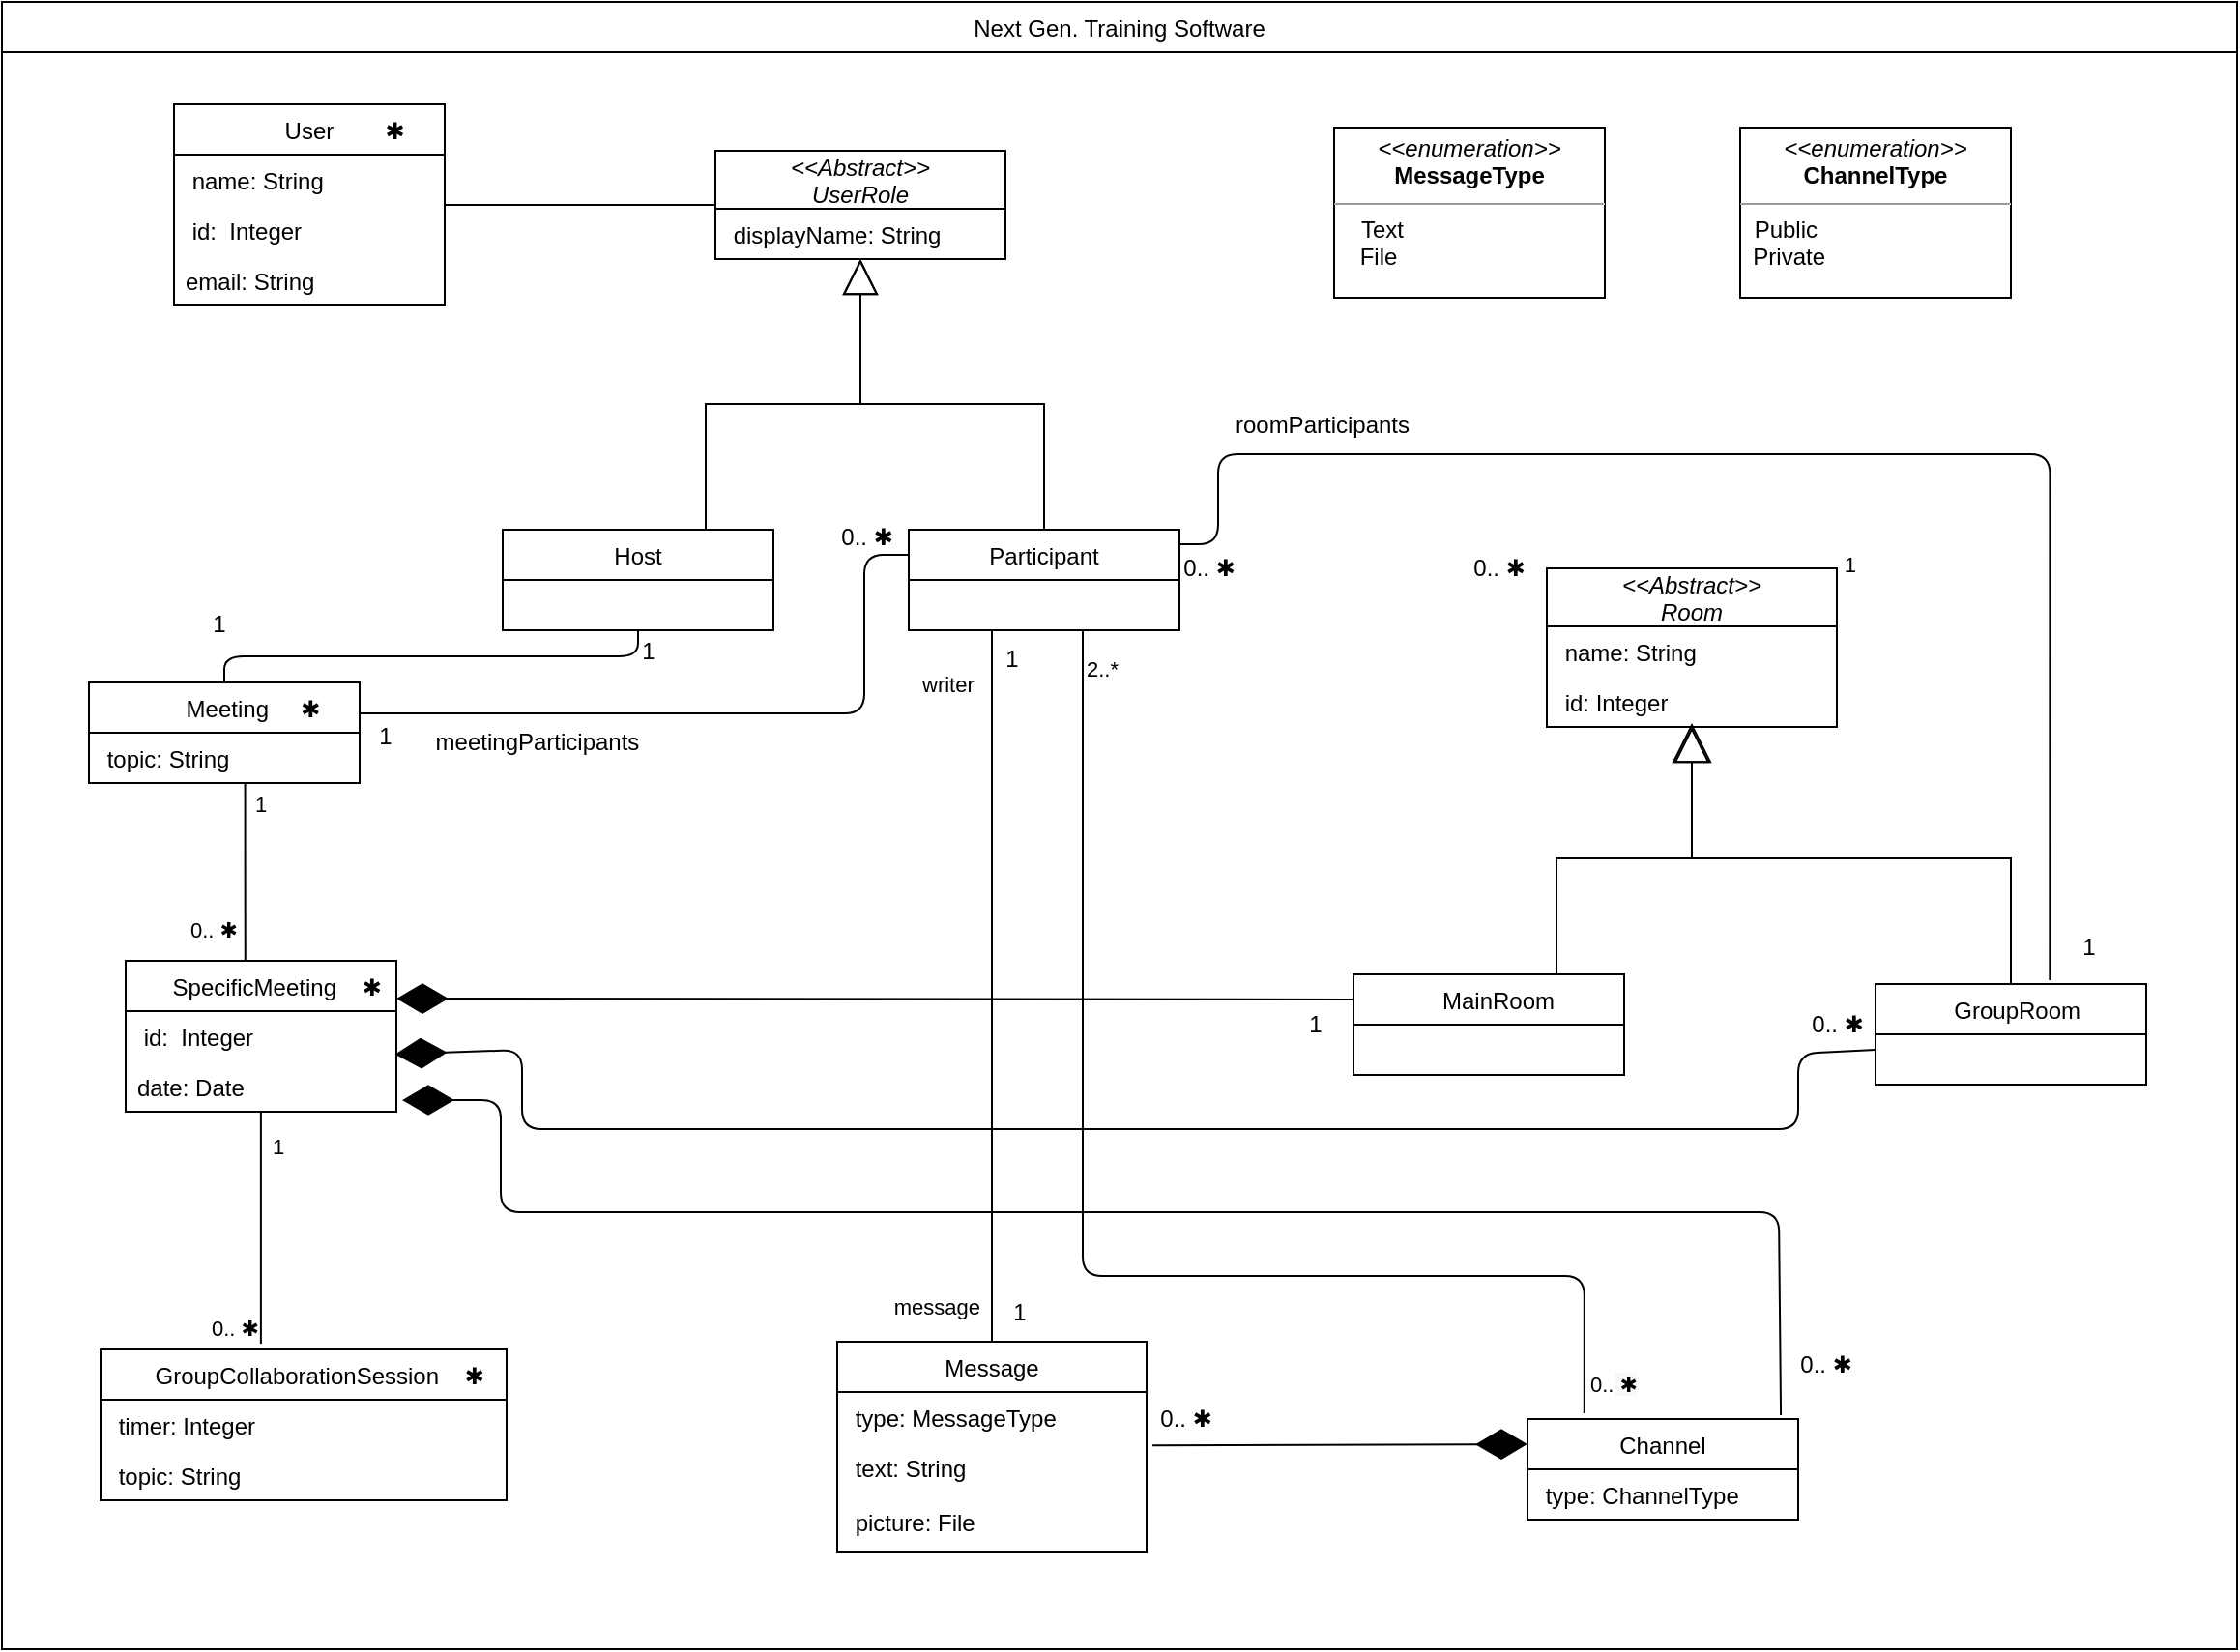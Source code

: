 <mxfile version="13.10.1" type="device"><diagram id="C5RBs43oDa-KdzZeNtuy" name="Page-1"><mxGraphModel dx="922" dy="1000" grid="0" gridSize="10" guides="0" tooltips="1" connect="1" arrows="1" fold="1" page="0" pageScale="1" pageWidth="827" pageHeight="1169" math="0" shadow="0"><root><mxCell id="WIyWlLk6GJQsqaUBKTNV-0"/><mxCell id="WIyWlLk6GJQsqaUBKTNV-1" parent="WIyWlLk6GJQsqaUBKTNV-0"/><mxCell id="E44dmjYjWCBhEfDTwehi-17" value="           User        ✱" style="swimlane;fontStyle=0;childLayout=stackLayout;horizontal=1;startSize=26;fillColor=none;horizontalStack=0;resizeParent=1;resizeParentMax=0;resizeLast=0;collapsible=1;marginBottom=0;" parent="WIyWlLk6GJQsqaUBKTNV-1" vertex="1"><mxGeometry x="947" y="153" width="140" height="104" as="geometry"/></mxCell><mxCell id="E44dmjYjWCBhEfDTwehi-18" value=" name: String" style="text;strokeColor=none;fillColor=none;align=left;verticalAlign=top;spacingLeft=4;spacingRight=4;overflow=hidden;rotatable=0;points=[[0,0.5],[1,0.5]];portConstraint=eastwest;" parent="E44dmjYjWCBhEfDTwehi-17" vertex="1"><mxGeometry y="26" width="140" height="26" as="geometry"/></mxCell><mxCell id="E44dmjYjWCBhEfDTwehi-19" value=" id:  Integer" style="text;strokeColor=none;fillColor=none;align=left;verticalAlign=top;spacingLeft=4;spacingRight=4;overflow=hidden;rotatable=0;points=[[0,0.5],[1,0.5]];portConstraint=eastwest;" parent="E44dmjYjWCBhEfDTwehi-17" vertex="1"><mxGeometry y="52" width="140" height="26" as="geometry"/></mxCell><mxCell id="E44dmjYjWCBhEfDTwehi-20" value="email: String" style="text;strokeColor=none;fillColor=none;align=left;verticalAlign=top;spacingLeft=4;spacingRight=4;overflow=hidden;rotatable=0;points=[[0,0.5],[1,0.5]];portConstraint=eastwest;" parent="E44dmjYjWCBhEfDTwehi-17" vertex="1"><mxGeometry y="78" width="140" height="26" as="geometry"/></mxCell><mxCell id="E44dmjYjWCBhEfDTwehi-21" value="" style="endArrow=none;html=1;edgeStyle=orthogonalEdgeStyle;" parent="WIyWlLk6GJQsqaUBKTNV-1" source="E44dmjYjWCBhEfDTwehi-17" target="E44dmjYjWCBhEfDTwehi-24" edge="1"><mxGeometry relative="1" as="geometry"><mxPoint x="1097" y="213" as="sourcePoint"/><mxPoint x="1257" y="205" as="targetPoint"/></mxGeometry></mxCell><mxCell id="E44dmjYjWCBhEfDTwehi-24" value="&lt;&lt;Abstract&gt;&gt;&#xa;UserRole" style="swimlane;fontStyle=2;childLayout=stackLayout;horizontal=1;startSize=30;fillColor=none;horizontalStack=0;resizeParent=1;resizeParentMax=0;resizeLast=0;collapsible=1;marginBottom=0;" parent="WIyWlLk6GJQsqaUBKTNV-1" vertex="1"><mxGeometry x="1227" y="177" width="150" height="56" as="geometry"/></mxCell><mxCell id="E44dmjYjWCBhEfDTwehi-145" value=" displayName: String" style="text;strokeColor=none;fillColor=none;align=left;verticalAlign=top;spacingLeft=4;spacingRight=4;overflow=hidden;rotatable=0;points=[[0,0.5],[1,0.5]];portConstraint=eastwest;" parent="E44dmjYjWCBhEfDTwehi-24" vertex="1"><mxGeometry y="30" width="150" height="26" as="geometry"/></mxCell><mxCell id="E44dmjYjWCBhEfDTwehi-41" style="edgeStyle=orthogonalEdgeStyle;rounded=0;orthogonalLoop=1;jettySize=auto;html=1;exitX=0.75;exitY=0;exitDx=0;exitDy=0;endArrow=block;endFill=0;strokeWidth=1;endSize=16;" parent="WIyWlLk6GJQsqaUBKTNV-1" source="E44dmjYjWCBhEfDTwehi-29" target="E44dmjYjWCBhEfDTwehi-24" edge="1"><mxGeometry relative="1" as="geometry"/></mxCell><mxCell id="E44dmjYjWCBhEfDTwehi-29" value="Host" style="swimlane;fontStyle=0;childLayout=stackLayout;horizontal=1;startSize=26;fillColor=none;horizontalStack=0;resizeParent=1;resizeParentMax=0;resizeLast=0;collapsible=1;marginBottom=0;" parent="WIyWlLk6GJQsqaUBKTNV-1" vertex="1"><mxGeometry x="1117" y="373" width="140" height="52" as="geometry"/></mxCell><mxCell id="E44dmjYjWCBhEfDTwehi-42" style="edgeStyle=orthogonalEdgeStyle;rounded=0;orthogonalLoop=1;jettySize=auto;html=1;exitX=0.5;exitY=0;exitDx=0;exitDy=0;endArrow=block;endFill=0;endSize=16;" parent="WIyWlLk6GJQsqaUBKTNV-1" source="E44dmjYjWCBhEfDTwehi-33" target="E44dmjYjWCBhEfDTwehi-24" edge="1"><mxGeometry relative="1" as="geometry"/></mxCell><mxCell id="E44dmjYjWCBhEfDTwehi-33" value="Participant" style="swimlane;fontStyle=0;childLayout=stackLayout;horizontal=1;startSize=26;fillColor=none;horizontalStack=0;resizeParent=1;resizeParentMax=0;resizeLast=0;collapsible=1;marginBottom=0;" parent="WIyWlLk6GJQsqaUBKTNV-1" vertex="1"><mxGeometry x="1327" y="373" width="140" height="52" as="geometry"/></mxCell><mxCell id="E44dmjYjWCBhEfDTwehi-44" value="     SpecificMeeting    ✱" style="swimlane;fontStyle=0;childLayout=stackLayout;horizontal=1;startSize=26;fillColor=none;horizontalStack=0;resizeParent=1;resizeParentMax=0;resizeLast=0;collapsible=1;marginBottom=0;align=center;" parent="WIyWlLk6GJQsqaUBKTNV-1" vertex="1"><mxGeometry x="922" y="596" width="140" height="78" as="geometry"/></mxCell><mxCell id="E44dmjYjWCBhEfDTwehi-126" value=" id:  Integer" style="text;strokeColor=none;fillColor=none;align=left;verticalAlign=top;spacingLeft=4;spacingRight=4;overflow=hidden;rotatable=0;points=[[0,0.5],[1,0.5]];portConstraint=eastwest;" parent="E44dmjYjWCBhEfDTwehi-44" vertex="1"><mxGeometry y="26" width="140" height="26" as="geometry"/></mxCell><mxCell id="E44dmjYjWCBhEfDTwehi-150" value="date: Date" style="text;strokeColor=none;fillColor=none;align=left;verticalAlign=top;spacingLeft=4;spacingRight=4;overflow=hidden;rotatable=0;points=[[0,0.5],[1,0.5]];portConstraint=eastwest;" parent="E44dmjYjWCBhEfDTwehi-44" vertex="1"><mxGeometry y="52" width="140" height="26" as="geometry"/></mxCell><mxCell id="E44dmjYjWCBhEfDTwehi-57" value="&lt;&lt;Abstract&gt;&gt;&#xa;Room" style="swimlane;fontStyle=2;childLayout=stackLayout;horizontal=1;startSize=30;fillColor=none;horizontalStack=0;resizeParent=1;resizeParentMax=0;resizeLast=0;collapsible=1;marginBottom=0;" parent="WIyWlLk6GJQsqaUBKTNV-1" vertex="1"><mxGeometry x="1657" y="393" width="150" height="82" as="geometry"/></mxCell><mxCell id="E44dmjYjWCBhEfDTwehi-58" value=" name: String" style="text;strokeColor=none;fillColor=none;align=left;verticalAlign=top;spacingLeft=4;spacingRight=4;overflow=hidden;rotatable=0;points=[[0,0.5],[1,0.5]];portConstraint=eastwest;" parent="E44dmjYjWCBhEfDTwehi-57" vertex="1"><mxGeometry y="30" width="150" height="26" as="geometry"/></mxCell><mxCell id="E44dmjYjWCBhEfDTwehi-59" value=" id: Integer" style="text;strokeColor=none;fillColor=none;align=left;verticalAlign=top;spacingLeft=4;spacingRight=4;overflow=hidden;rotatable=0;points=[[0,0.5],[1,0.5]];portConstraint=eastwest;" parent="E44dmjYjWCBhEfDTwehi-57" vertex="1"><mxGeometry y="56" width="150" height="26" as="geometry"/></mxCell><mxCell id="E44dmjYjWCBhEfDTwehi-61" style="edgeStyle=orthogonalEdgeStyle;rounded=0;orthogonalLoop=1;jettySize=auto;html=1;exitX=0.75;exitY=0;exitDx=0;exitDy=0;endArrow=block;endFill=0;endSize=16;" parent="WIyWlLk6GJQsqaUBKTNV-1" source="E44dmjYjWCBhEfDTwehi-62" target="E44dmjYjWCBhEfDTwehi-57" edge="1"><mxGeometry relative="1" as="geometry"><Array as="points"><mxPoint x="1662" y="543"/><mxPoint x="1732" y="543"/></Array></mxGeometry></mxCell><mxCell id="E44dmjYjWCBhEfDTwehi-62" value="        MainRoom     " style="swimlane;fontStyle=0;childLayout=stackLayout;horizontal=1;startSize=26;fillColor=none;horizontalStack=0;resizeParent=1;resizeParentMax=0;resizeLast=0;collapsible=1;marginBottom=0;" parent="WIyWlLk6GJQsqaUBKTNV-1" vertex="1"><mxGeometry x="1557" y="603" width="140" height="52" as="geometry"/></mxCell><mxCell id="E44dmjYjWCBhEfDTwehi-66" style="edgeStyle=orthogonalEdgeStyle;rounded=0;orthogonalLoop=1;jettySize=auto;html=1;exitX=0.5;exitY=0;exitDx=0;exitDy=0;endArrow=block;endFill=0;endSize=18;" parent="WIyWlLk6GJQsqaUBKTNV-1" source="E44dmjYjWCBhEfDTwehi-67" edge="1"><mxGeometry relative="1" as="geometry"><mxPoint x="1732" y="473" as="targetPoint"/><Array as="points"><mxPoint x="1897" y="543"/><mxPoint x="1732" y="543"/></Array></mxGeometry></mxCell><mxCell id="E44dmjYjWCBhEfDTwehi-67" value="     GroupRoom   " style="swimlane;fontStyle=0;childLayout=stackLayout;horizontal=1;startSize=26;fillColor=none;horizontalStack=0;resizeParent=1;resizeParentMax=0;resizeLast=0;collapsible=1;marginBottom=0;" parent="WIyWlLk6GJQsqaUBKTNV-1" vertex="1"><mxGeometry x="1827" y="608" width="140" height="52" as="geometry"/></mxCell><mxCell id="E44dmjYjWCBhEfDTwehi-71" value="&lt;p style=&quot;margin: 0px ; margin-top: 4px ; text-align: center&quot;&gt;&lt;i&gt;&amp;lt;&amp;lt;enumeration&amp;gt;&amp;gt;&lt;/i&gt;&lt;br&gt;&lt;b&gt;MessageType&lt;/b&gt;&lt;/p&gt;&lt;hr size=&quot;1&quot;&gt;&lt;p style=&quot;margin: 0px ; margin-left: 4px&quot;&gt;&lt;/p&gt;&lt;p style=&quot;margin: 0px 0px 0px 4px&quot;&gt;&amp;nbsp; &amp;nbsp;Text&lt;/p&gt;&lt;p style=&quot;margin: 0px ; margin-left: 4px&quot;&gt;&lt;/p&gt;&lt;div&gt;&lt;div&gt;&amp;nbsp; &amp;nbsp; File&lt;/div&gt;&lt;/div&gt;&lt;p&gt;&lt;/p&gt;" style="verticalAlign=top;align=left;overflow=fill;fontSize=12;fontFamily=Helvetica;html=1;" parent="WIyWlLk6GJQsqaUBKTNV-1" vertex="1"><mxGeometry x="1547" y="165" width="140" height="88" as="geometry"/></mxCell><mxCell id="E44dmjYjWCBhEfDTwehi-72" value="&lt;p style=&quot;margin: 0px ; margin-top: 4px ; text-align: center&quot;&gt;&lt;i&gt;&amp;lt;&amp;lt;enumeration&amp;gt;&amp;gt;&lt;/i&gt;&lt;br&gt;&lt;b&gt;ChannelType&lt;/b&gt;&lt;/p&gt;&lt;hr size=&quot;1&quot;&gt;&lt;p style=&quot;margin: 0px ; margin-left: 4px&quot;&gt;&lt;/p&gt;&lt;p style=&quot;margin: 0px 0px 0px 4px&quot;&gt;&amp;nbsp;Public&lt;/p&gt;&lt;p style=&quot;margin: 0px ; margin-left: 4px&quot;&gt;&lt;/p&gt;&lt;div&gt;&lt;span style=&quot;font-size: 12px&quot;&gt;&amp;nbsp; Private&lt;/span&gt;&lt;/div&gt;&lt;p&gt;&lt;/p&gt;" style="verticalAlign=top;align=left;overflow=fill;fontSize=12;fontFamily=Helvetica;html=1;" parent="WIyWlLk6GJQsqaUBKTNV-1" vertex="1"><mxGeometry x="1757" y="165" width="140" height="88" as="geometry"/></mxCell><mxCell id="E44dmjYjWCBhEfDTwehi-73" value="      Channel      " style="swimlane;fontStyle=0;childLayout=stackLayout;horizontal=1;startSize=26;fillColor=none;horizontalStack=0;resizeParent=1;resizeParentMax=0;resizeLast=0;collapsible=1;marginBottom=0;" parent="WIyWlLk6GJQsqaUBKTNV-1" vertex="1"><mxGeometry x="1647" y="833" width="140" height="52" as="geometry"/></mxCell><mxCell id="E44dmjYjWCBhEfDTwehi-116" value=" type: ChannelType&#xa;&#xa;" style="text;strokeColor=none;fillColor=none;align=left;verticalAlign=top;spacingLeft=4;spacingRight=4;overflow=hidden;rotatable=0;points=[[0,0.5],[1,0.5]];portConstraint=eastwest;" parent="E44dmjYjWCBhEfDTwehi-73" vertex="1"><mxGeometry y="26" width="140" height="26" as="geometry"/></mxCell><mxCell id="E44dmjYjWCBhEfDTwehi-77" value="     GroupCollaborationSession    ✱" style="swimlane;fontStyle=0;childLayout=stackLayout;horizontal=1;startSize=26;fillColor=none;horizontalStack=0;resizeParent=1;resizeParentMax=0;resizeLast=0;collapsible=1;marginBottom=0;" parent="WIyWlLk6GJQsqaUBKTNV-1" vertex="1"><mxGeometry x="909" y="797" width="210" height="78" as="geometry"/></mxCell><mxCell id="E44dmjYjWCBhEfDTwehi-124" value=" timer: Integer&#xa;&#xa;" style="text;strokeColor=none;fillColor=none;align=left;verticalAlign=top;spacingLeft=4;spacingRight=4;overflow=hidden;rotatable=0;points=[[0,0.5],[1,0.5]];portConstraint=eastwest;" parent="E44dmjYjWCBhEfDTwehi-77" vertex="1"><mxGeometry y="26" width="210" height="26" as="geometry"/></mxCell><mxCell id="E44dmjYjWCBhEfDTwehi-87" value=" topic: String" style="text;strokeColor=none;fillColor=none;align=left;verticalAlign=top;spacingLeft=4;spacingRight=4;overflow=hidden;rotatable=0;points=[[0,0.5],[1,0.5]];portConstraint=eastwest;" parent="E44dmjYjWCBhEfDTwehi-77" vertex="1"><mxGeometry y="52" width="210" height="26" as="geometry"/></mxCell><mxCell id="E44dmjYjWCBhEfDTwehi-81" value="Message" style="swimlane;fontStyle=0;childLayout=stackLayout;horizontal=1;startSize=26;fillColor=none;horizontalStack=0;resizeParent=1;resizeParentMax=0;resizeLast=0;collapsible=1;marginBottom=0;" parent="WIyWlLk6GJQsqaUBKTNV-1" vertex="1"><mxGeometry x="1290" y="793" width="160" height="109" as="geometry"/></mxCell><mxCell id="E44dmjYjWCBhEfDTwehi-85" value=" type: MessageType&#xa;&#xa;" style="text;strokeColor=none;fillColor=none;align=left;verticalAlign=top;spacingLeft=4;spacingRight=4;overflow=hidden;rotatable=0;points=[[0,0.5],[1,0.5]];portConstraint=eastwest;" parent="E44dmjYjWCBhEfDTwehi-81" vertex="1"><mxGeometry y="26" width="160" height="26" as="geometry"/></mxCell><mxCell id="E44dmjYjWCBhEfDTwehi-84" value=" text: String&#xa;&#xa;" style="text;strokeColor=none;fillColor=none;align=left;verticalAlign=top;spacingLeft=4;spacingRight=4;overflow=hidden;rotatable=0;points=[[0,0.5],[1,0.5]];portConstraint=eastwest;" parent="E44dmjYjWCBhEfDTwehi-81" vertex="1"><mxGeometry y="52" width="160" height="28" as="geometry"/></mxCell><mxCell id="E44dmjYjWCBhEfDTwehi-86" value=" picture: File&#xa;&#xa;" style="text;strokeColor=none;fillColor=none;align=left;verticalAlign=top;spacingLeft=4;spacingRight=4;overflow=hidden;rotatable=0;points=[[0,0.5],[1,0.5]];portConstraint=eastwest;" parent="E44dmjYjWCBhEfDTwehi-81" vertex="1"><mxGeometry y="80" width="160" height="29" as="geometry"/></mxCell><mxCell id="E44dmjYjWCBhEfDTwehi-89" value="Next Gen. Training Software" style="swimlane;fontStyle=0;childLayout=stackLayout;horizontal=1;startSize=26;fillColor=none;horizontalStack=0;resizeParent=1;resizeParentMax=0;resizeLast=0;collapsible=1;marginBottom=0;" parent="WIyWlLk6GJQsqaUBKTNV-1" vertex="1"><mxGeometry x="858" y="100" width="1156" height="852" as="geometry"/></mxCell><mxCell id="E44dmjYjWCBhEfDTwehi-93" value="" style="endArrow=none;html=1;edgeStyle=orthogonalEdgeStyle;exitX=0.5;exitY=1;exitDx=0;exitDy=0;entryX=0.5;entryY=0;entryDx=0;entryDy=0;" parent="WIyWlLk6GJQsqaUBKTNV-1" source="E44dmjYjWCBhEfDTwehi-29" target="E44dmjYjWCBhEfDTwehi-146" edge="1"><mxGeometry relative="1" as="geometry"><mxPoint x="1247" y="553" as="sourcePoint"/><mxPoint x="1570" y="613" as="targetPoint"/></mxGeometry></mxCell><mxCell id="E44dmjYjWCBhEfDTwehi-97" value="1" style="text;html=1;align=center;verticalAlign=middle;resizable=0;points=[];autosize=1;" parent="WIyWlLk6GJQsqaUBKTNV-1" vertex="1"><mxGeometry x="1182" y="426" width="20" height="20" as="geometry"/></mxCell><mxCell id="E44dmjYjWCBhEfDTwehi-99" value="0..&amp;nbsp;✱" style="text;html=1;align=center;verticalAlign=middle;resizable=0;points=[];autosize=1;" parent="WIyWlLk6GJQsqaUBKTNV-1" vertex="1"><mxGeometry x="1462" y="383" width="40" height="20" as="geometry"/></mxCell><mxCell id="E44dmjYjWCBhEfDTwehi-100" value="0..&amp;nbsp;✱" style="text;html=1;align=center;verticalAlign=middle;resizable=0;points=[];autosize=1;" parent="WIyWlLk6GJQsqaUBKTNV-1" vertex="1"><mxGeometry x="1612" y="383" width="40" height="20" as="geometry"/></mxCell><mxCell id="E44dmjYjWCBhEfDTwehi-96" value="" style="endArrow=none;html=1;edgeStyle=orthogonalEdgeStyle;exitX=0.996;exitY=0.144;exitDx=0;exitDy=0;exitPerimeter=0;entryX=0.644;entryY=-0.038;entryDx=0;entryDy=0;entryPerimeter=0;" parent="WIyWlLk6GJQsqaUBKTNV-1" source="E44dmjYjWCBhEfDTwehi-33" target="E44dmjYjWCBhEfDTwehi-67" edge="1"><mxGeometry relative="1" as="geometry"><mxPoint x="1197" y="435" as="sourcePoint"/><mxPoint x="1580" y="613" as="targetPoint"/><Array as="points"><mxPoint x="1487" y="381"/><mxPoint x="1487" y="334"/><mxPoint x="1917" y="334"/></Array></mxGeometry></mxCell><mxCell id="E44dmjYjWCBhEfDTwehi-118" value="" style="endArrow=none;html=1;edgeStyle=orthogonalEdgeStyle;entryX=0.21;entryY=-0.058;entryDx=0;entryDy=0;entryPerimeter=0;" parent="WIyWlLk6GJQsqaUBKTNV-1" source="E44dmjYjWCBhEfDTwehi-33" target="E44dmjYjWCBhEfDTwehi-73" edge="1"><mxGeometry relative="1" as="geometry"><mxPoint x="1357" y="483" as="sourcePoint"/><mxPoint x="1517" y="483" as="targetPoint"/><Array as="points"><mxPoint x="1417" y="759"/><mxPoint x="1676" y="759"/></Array></mxGeometry></mxCell><mxCell id="E44dmjYjWCBhEfDTwehi-119" value="2..*" style="edgeLabel;resizable=0;html=1;align=left;verticalAlign=bottom;" parent="E44dmjYjWCBhEfDTwehi-118" connectable="0" vertex="1"><mxGeometry x="-1" relative="1" as="geometry"><mxPoint y="28" as="offset"/></mxGeometry></mxCell><mxCell id="E44dmjYjWCBhEfDTwehi-120" value="0..&lt;span style=&quot;text-align: center ; background-color: rgb(248 , 249 , 250)&quot;&gt;&amp;nbsp;✱&lt;/span&gt;" style="edgeLabel;resizable=0;html=1;align=right;verticalAlign=bottom;" parent="E44dmjYjWCBhEfDTwehi-118" connectable="0" vertex="1"><mxGeometry x="1" relative="1" as="geometry"><mxPoint x="27.6" y="-6.75" as="offset"/></mxGeometry></mxCell><mxCell id="E44dmjYjWCBhEfDTwehi-130" value="" style="endArrow=diamondThin;endFill=1;endSize=24;html=1;entryX=0.995;entryY=0.859;entryDx=0;entryDy=0;entryPerimeter=0;" parent="WIyWlLk6GJQsqaUBKTNV-1" target="E44dmjYjWCBhEfDTwehi-126" edge="1"><mxGeometry width="160" relative="1" as="geometry"><mxPoint x="1827" y="642" as="sourcePoint"/><mxPoint x="1337" y="753" as="targetPoint"/><Array as="points"><mxPoint x="1787" y="644"/><mxPoint x="1787" y="683"/><mxPoint x="1677" y="683"/><mxPoint x="1537" y="683"/><mxPoint x="1127" y="683"/><mxPoint x="1127" y="642"/></Array></mxGeometry></mxCell><mxCell id="E44dmjYjWCBhEfDTwehi-131" value="" style="endArrow=diamondThin;endFill=1;endSize=24;html=1;entryX=1;entryY=0.25;entryDx=0;entryDy=0;exitX=0;exitY=0.25;exitDx=0;exitDy=0;" parent="WIyWlLk6GJQsqaUBKTNV-1" source="E44dmjYjWCBhEfDTwehi-62" target="E44dmjYjWCBhEfDTwehi-44" edge="1"><mxGeometry width="160" relative="1" as="geometry"><mxPoint x="1517" y="543" as="sourcePoint"/><mxPoint x="1677" y="543" as="targetPoint"/></mxGeometry></mxCell><mxCell id="E44dmjYjWCBhEfDTwehi-132" value="1" style="text;html=1;align=center;verticalAlign=middle;resizable=0;points=[];autosize=1;" parent="WIyWlLk6GJQsqaUBKTNV-1" vertex="1"><mxGeometry x="1527" y="619" width="20" height="20" as="geometry"/></mxCell><mxCell id="E44dmjYjWCBhEfDTwehi-133" value="0..&amp;nbsp;✱" style="text;html=1;align=center;verticalAlign=middle;resizable=0;points=[];autosize=1;" parent="WIyWlLk6GJQsqaUBKTNV-1" vertex="1"><mxGeometry x="1787" y="619" width="40" height="20" as="geometry"/></mxCell><mxCell id="E44dmjYjWCBhEfDTwehi-134" value="" style="endArrow=diamondThin;endFill=1;endSize=24;html=1;entryX=0;entryY=0.25;entryDx=0;entryDy=0;exitX=1.019;exitY=1.064;exitDx=0;exitDy=0;exitPerimeter=0;" parent="WIyWlLk6GJQsqaUBKTNV-1" source="E44dmjYjWCBhEfDTwehi-85" target="E44dmjYjWCBhEfDTwehi-73" edge="1"><mxGeometry width="160" relative="1" as="geometry"><mxPoint x="1487" y="963" as="sourcePoint"/><mxPoint x="1647" y="963" as="targetPoint"/></mxGeometry></mxCell><mxCell id="E44dmjYjWCBhEfDTwehi-135" value="0..&amp;nbsp;✱" style="text;html=1;align=center;verticalAlign=middle;resizable=0;points=[];autosize=1;" parent="WIyWlLk6GJQsqaUBKTNV-1" vertex="1"><mxGeometry x="1450" y="823" width="40" height="20" as="geometry"/></mxCell><mxCell id="E44dmjYjWCBhEfDTwehi-138" value="1" style="edgeLabel;resizable=0;html=1;align=right;verticalAlign=bottom;" parent="WIyWlLk6GJQsqaUBKTNV-1" connectable="0" vertex="1"><mxGeometry x="1846.998" y="373" as="geometry"><mxPoint x="-29" y="26" as="offset"/></mxGeometry></mxCell><mxCell id="E44dmjYjWCBhEfDTwehi-146" value="         Meeting     ✱" style="swimlane;fontStyle=0;childLayout=stackLayout;horizontal=1;startSize=26;fillColor=none;horizontalStack=0;resizeParent=1;resizeParentMax=0;resizeLast=0;collapsible=1;marginBottom=0;" parent="WIyWlLk6GJQsqaUBKTNV-1" vertex="1"><mxGeometry x="903" y="452" width="140" height="52" as="geometry"/></mxCell><mxCell id="E44dmjYjWCBhEfDTwehi-147" value=" topic: String" style="text;strokeColor=none;fillColor=none;align=left;verticalAlign=top;spacingLeft=4;spacingRight=4;overflow=hidden;rotatable=0;points=[[0,0.5],[1,0.5]];portConstraint=eastwest;" parent="E44dmjYjWCBhEfDTwehi-146" vertex="1"><mxGeometry y="26" width="140" height="26" as="geometry"/></mxCell><mxCell id="E44dmjYjWCBhEfDTwehi-151" value="" style="endArrow=none;html=1;edgeStyle=orthogonalEdgeStyle;strokeWidth=1;exitX=0.577;exitY=1.013;exitDx=0;exitDy=0;exitPerimeter=0;entryX=0.442;entryY=0;entryDx=0;entryDy=0;entryPerimeter=0;" parent="WIyWlLk6GJQsqaUBKTNV-1" source="E44dmjYjWCBhEfDTwehi-147" target="E44dmjYjWCBhEfDTwehi-44" edge="1"><mxGeometry relative="1" as="geometry"><mxPoint x="811" y="524" as="sourcePoint"/><mxPoint x="971" y="524" as="targetPoint"/></mxGeometry></mxCell><mxCell id="E44dmjYjWCBhEfDTwehi-152" value="1" style="edgeLabel;resizable=0;html=1;align=left;verticalAlign=bottom;" parent="E44dmjYjWCBhEfDTwehi-151" connectable="0" vertex="1"><mxGeometry x="-1" relative="1" as="geometry"><mxPoint x="3.22" y="19.66" as="offset"/></mxGeometry></mxCell><mxCell id="E44dmjYjWCBhEfDTwehi-153" value="0..&amp;nbsp;&lt;span style=&quot;color: rgba(0 , 0 , 0 , 0) ; font-family: monospace ; font-size: 0px&quot;&gt;%3CmxGraphModel%3E%3Croot%3E%3CmxCell%20id%3D%220%22%2F%3E%3CmxCell%20id%3D%221%22%20parent%3D%220%22%2F%3E%3CmxCell%20id%3D%222%22%20value%3D%22%2B%20field%3A%20type%22%20style%3D%22text%3BstrokeColor%3Dnone%3BfillColor%3Dnone%3Balign%3Dleft%3BverticalAlign%3Dtop%3BspacingLeft%3D4%3BspacingRight%3D4%3Boverflow%3Dhidden%3Brotatable%3D0%3Bpoints%3D%5B%5B0%2C0.5%5D%2C%5B1%2C0.5%5D%5D%3BportConstraint%3Deastwest%3B%22%20vertex%3D%221%22%20parent%3D%221%22%3E%3CmxGeometry%20x%3D%22871%22%20y%3D%22460%22%20width%3D%22140%22%20height%3D%2226%22%20as%3D%22geometry%22%2F%3E%3C%2FmxCell%3E%3C%2Froot%3E%3C%2FmxGraphModel%3E&lt;/span&gt;&lt;span style=&quot;text-align: center&quot;&gt;✱&lt;/span&gt;" style="edgeLabel;resizable=0;html=1;align=right;verticalAlign=bottom;" parent="E44dmjYjWCBhEfDTwehi-151" connectable="0" vertex="1"><mxGeometry x="1" relative="1" as="geometry"><mxPoint x="-2.88" y="-7.92" as="offset"/></mxGeometry></mxCell><mxCell id="E44dmjYjWCBhEfDTwehi-154" value="1" style="text;html=1;align=center;verticalAlign=middle;resizable=0;points=[];autosize=1;" parent="WIyWlLk6GJQsqaUBKTNV-1" vertex="1"><mxGeometry x="960" y="412" width="20" height="20" as="geometry"/></mxCell><mxCell id="E44dmjYjWCBhEfDTwehi-155" value="" style="endArrow=none;html=1;edgeStyle=orthogonalEdgeStyle;strokeWidth=1;entryX=0.395;entryY=-0.038;entryDx=0;entryDy=0;entryPerimeter=0;" parent="WIyWlLk6GJQsqaUBKTNV-1" source="E44dmjYjWCBhEfDTwehi-44" target="E44dmjYjWCBhEfDTwehi-77" edge="1"><mxGeometry relative="1" as="geometry"><mxPoint x="915" y="725" as="sourcePoint"/><mxPoint x="992" y="755" as="targetPoint"/></mxGeometry></mxCell><mxCell id="E44dmjYjWCBhEfDTwehi-156" value="1" style="edgeLabel;resizable=0;html=1;align=left;verticalAlign=bottom;" parent="E44dmjYjWCBhEfDTwehi-155" connectable="0" vertex="1"><mxGeometry x="-1" relative="1" as="geometry"><mxPoint x="4.05" y="26" as="offset"/></mxGeometry></mxCell><mxCell id="E44dmjYjWCBhEfDTwehi-157" value="0..&amp;nbsp;&lt;span style=&quot;color: rgba(0 , 0 , 0 , 0) ; font-family: monospace ; font-size: 0px&quot;&gt;%3CmxGraphModel%3E%3Croot%3E%3CmxCell%20id%3D%220%22%2F%3E%3CmxCell%20id%3D%221%22%20parent%3D%220%22%2F%3E%3CmxCell%20id%3D%222%22%20value%3D%22%2B%20field%3A%20type%22%20style%3D%22text%3BstrokeColor%3Dnone%3BfillColor%3Dnone%3Balign%3Dleft%3BverticalAlign%3Dtop%3BspacingLeft%3D4%3BspacingRight%3D4%3Boverflow%3Dhidden%3Brotatable%3D0%3Bpoints%3D%5B%5B0%2C0.5%5D%2C%5B1%2C0.5%5D%5D%3BportConstraint%3Deastwest%3B%22%20vertex%3D%221%22%20parent%3D%221%22%3E%3CmxGeometry%20x%3D%22871%22%20y%3D%22460%22%20width%3D%22140%22%20height%3D%2226%22%20as%3D%22geometry%22%2F%3E%3C%2FmxCell%3E%3C%2Froot%3E%3C%2FmxGraphModel%3E&lt;/span&gt;&lt;span style=&quot;text-align: center&quot;&gt;✱&lt;/span&gt;" style="edgeLabel;resizable=0;html=1;align=right;verticalAlign=bottom;" parent="E44dmjYjWCBhEfDTwehi-155" connectable="0" vertex="1"><mxGeometry x="1" relative="1" as="geometry"/></mxCell><mxCell id="E44dmjYjWCBhEfDTwehi-158" value="" style="endArrow=none;html=1;edgeStyle=orthogonalEdgeStyle;exitX=0;exitY=0.25;exitDx=0;exitDy=0;" parent="WIyWlLk6GJQsqaUBKTNV-1" source="E44dmjYjWCBhEfDTwehi-33" target="E44dmjYjWCBhEfDTwehi-146" edge="1"><mxGeometry relative="1" as="geometry"><mxPoint x="1304" y="386" as="sourcePoint"/><mxPoint x="1927.16" y="616.024" as="targetPoint"/><Array as="points"><mxPoint x="1304" y="386"/><mxPoint x="1304" y="468"/></Array></mxGeometry></mxCell><mxCell id="E44dmjYjWCBhEfDTwehi-161" value="0..&amp;nbsp;✱" style="text;html=1;align=center;verticalAlign=middle;resizable=0;points=[];autosize=1;" parent="WIyWlLk6GJQsqaUBKTNV-1" vertex="1"><mxGeometry x="1285" y="367" width="40" height="20" as="geometry"/></mxCell><mxCell id="E44dmjYjWCBhEfDTwehi-162" value="1" style="text;html=1;align=center;verticalAlign=middle;resizable=0;points=[];autosize=1;" parent="WIyWlLk6GJQsqaUBKTNV-1" vertex="1"><mxGeometry x="1046" y="470" width="20" height="20" as="geometry"/></mxCell><mxCell id="E44dmjYjWCBhEfDTwehi-163" value="" style="endArrow=diamondThin;endFill=1;endSize=24;html=1;exitX=0.936;exitY=-0.038;exitDx=0;exitDy=0;exitPerimeter=0;" parent="WIyWlLk6GJQsqaUBKTNV-1" source="E44dmjYjWCBhEfDTwehi-73" edge="1"><mxGeometry width="160" relative="1" as="geometry"><mxPoint x="1837" y="652" as="sourcePoint"/><mxPoint x="1065" y="668" as="targetPoint"/><Array as="points"><mxPoint x="1777" y="726"/><mxPoint x="1687" y="726"/><mxPoint x="1541" y="726"/><mxPoint x="1116" y="726"/><mxPoint x="1116" y="697"/><mxPoint x="1116" y="668"/></Array></mxGeometry></mxCell><mxCell id="E44dmjYjWCBhEfDTwehi-165" value="1" style="text;html=1;align=center;verticalAlign=middle;resizable=0;points=[];autosize=1;" parent="WIyWlLk6GJQsqaUBKTNV-1" vertex="1"><mxGeometry x="1927" y="579" width="20" height="20" as="geometry"/></mxCell><mxCell id="2FY4eC5N_0qkv2bm6tgv-1" value="0..&amp;nbsp;✱" style="text;html=1;align=center;verticalAlign=middle;resizable=0;points=[];autosize=1;" vertex="1" parent="WIyWlLk6GJQsqaUBKTNV-1"><mxGeometry x="1781" y="795" width="40" height="20" as="geometry"/></mxCell><mxCell id="2FY4eC5N_0qkv2bm6tgv-2" value="meetingParticipants" style="text;html=1;strokeColor=none;fillColor=none;align=center;verticalAlign=middle;whiteSpace=wrap;rounded=0;" vertex="1" parent="WIyWlLk6GJQsqaUBKTNV-1"><mxGeometry x="1073" y="474" width="124" height="18" as="geometry"/></mxCell><mxCell id="2FY4eC5N_0qkv2bm6tgv-3" value="roomParticipants" style="text;html=1;strokeColor=none;fillColor=none;align=center;verticalAlign=middle;whiteSpace=wrap;rounded=0;" vertex="1" parent="WIyWlLk6GJQsqaUBKTNV-1"><mxGeometry x="1479" y="310" width="124" height="18" as="geometry"/></mxCell><mxCell id="2FY4eC5N_0qkv2bm6tgv-6" value="" style="endArrow=none;html=1;edgeStyle=orthogonalEdgeStyle;entryX=0.5;entryY=0;entryDx=0;entryDy=0;" edge="1" parent="WIyWlLk6GJQsqaUBKTNV-1" source="E44dmjYjWCBhEfDTwehi-33" target="E44dmjYjWCBhEfDTwehi-81"><mxGeometry relative="1" as="geometry"><mxPoint x="1251" y="626" as="sourcePoint"/><mxPoint x="1411" y="626" as="targetPoint"/><Array as="points"><mxPoint x="1370" y="523"/><mxPoint x="1370" y="523"/></Array></mxGeometry></mxCell><mxCell id="2FY4eC5N_0qkv2bm6tgv-7" value="writer" style="edgeLabel;resizable=0;html=1;align=left;verticalAlign=bottom;" connectable="0" vertex="1" parent="2FY4eC5N_0qkv2bm6tgv-6"><mxGeometry x="-1" relative="1" as="geometry"><mxPoint x="-38" y="36" as="offset"/></mxGeometry></mxCell><mxCell id="2FY4eC5N_0qkv2bm6tgv-8" value="message" style="edgeLabel;resizable=0;html=1;align=right;verticalAlign=bottom;" connectable="0" vertex="1" parent="2FY4eC5N_0qkv2bm6tgv-6"><mxGeometry x="1" relative="1" as="geometry"><mxPoint x="-6" y="-10" as="offset"/></mxGeometry></mxCell><mxCell id="2FY4eC5N_0qkv2bm6tgv-9" value="1" style="text;html=1;align=center;verticalAlign=middle;resizable=0;points=[];autosize=1;" vertex="1" parent="WIyWlLk6GJQsqaUBKTNV-1"><mxGeometry x="1370" y="430" width="20" height="20" as="geometry"/></mxCell><mxCell id="2FY4eC5N_0qkv2bm6tgv-10" value="1" style="text;html=1;align=center;verticalAlign=middle;resizable=0;points=[];autosize=1;" vertex="1" parent="WIyWlLk6GJQsqaUBKTNV-1"><mxGeometry x="1374" y="768" width="20" height="20" as="geometry"/></mxCell></root></mxGraphModel></diagram></mxfile>